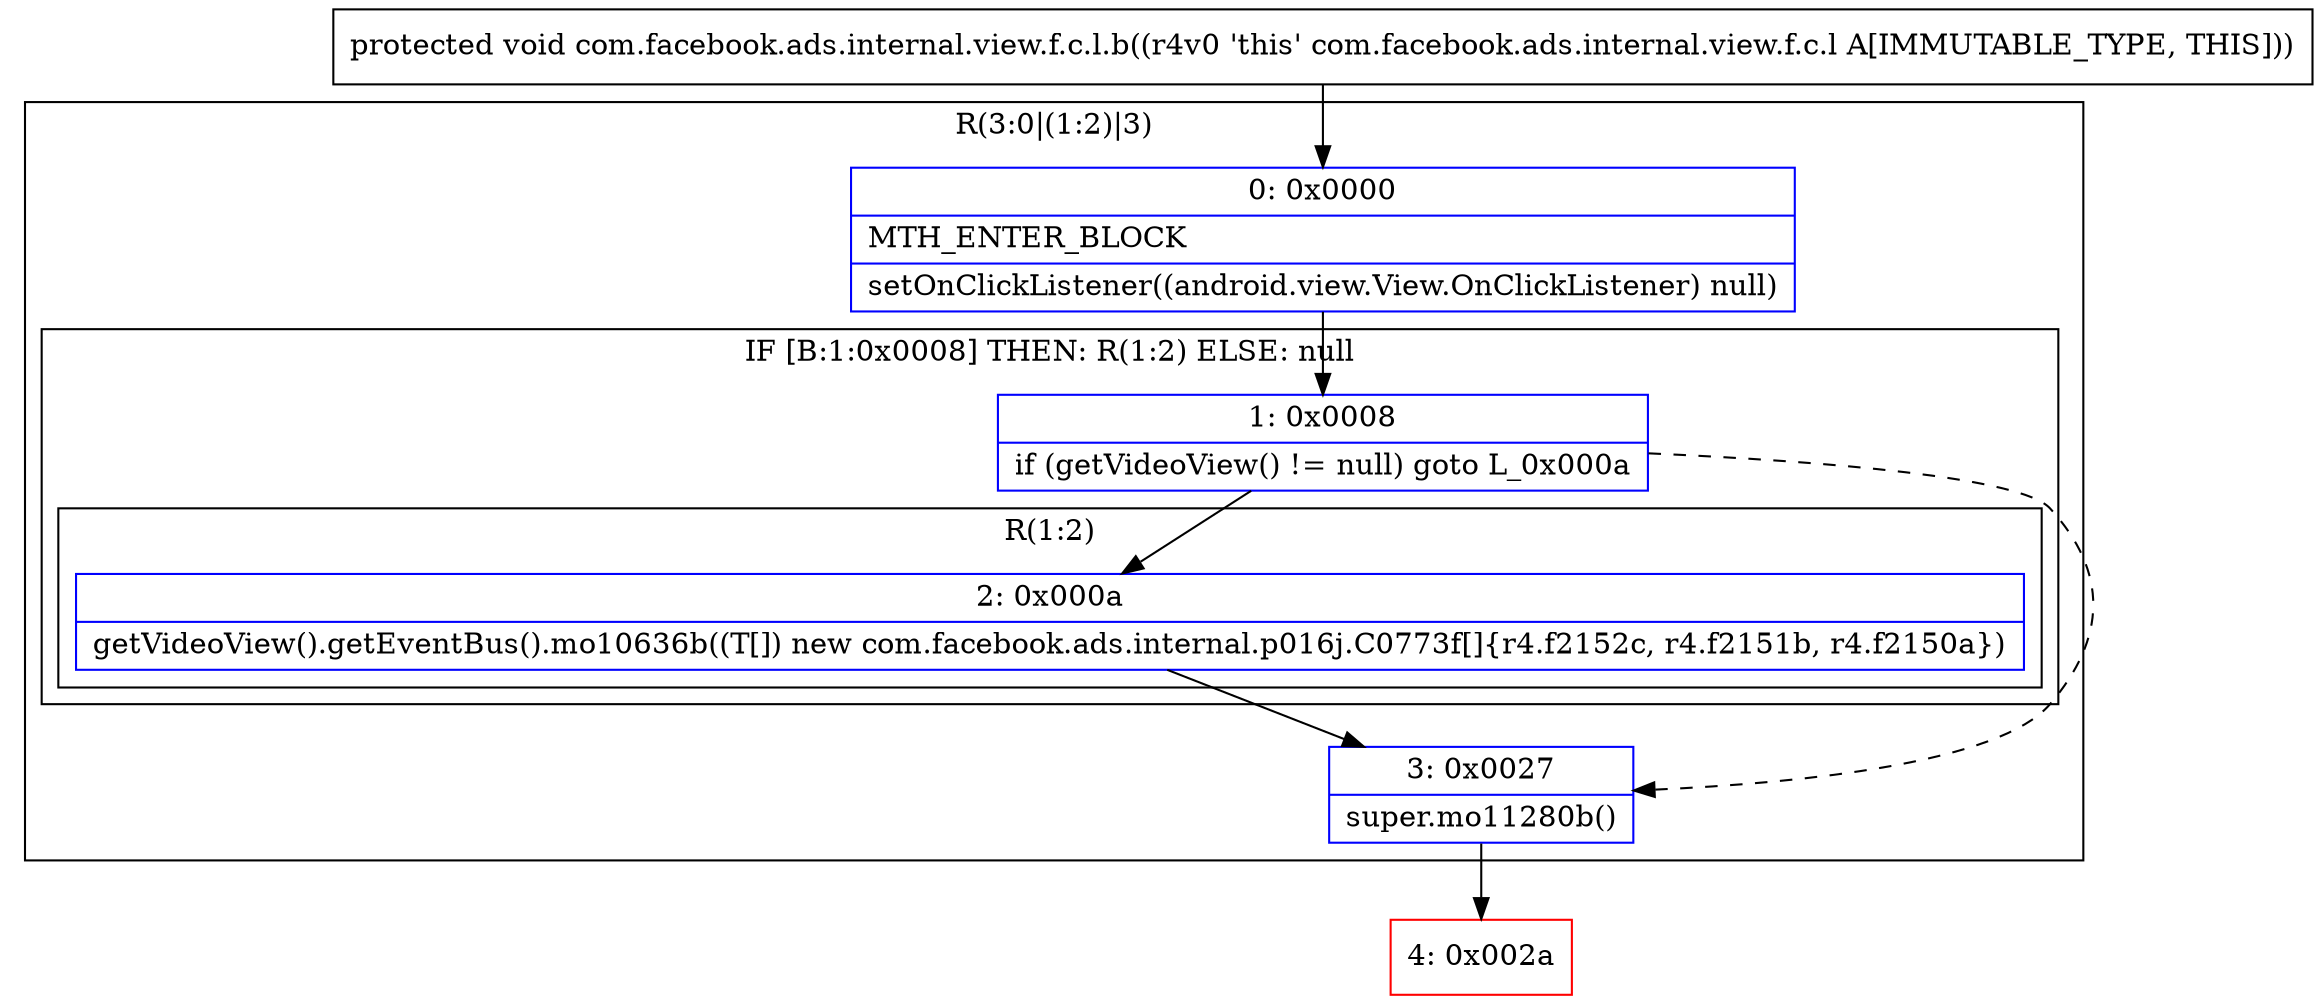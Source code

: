 digraph "CFG forcom.facebook.ads.internal.view.f.c.l.b()V" {
subgraph cluster_Region_955774699 {
label = "R(3:0|(1:2)|3)";
node [shape=record,color=blue];
Node_0 [shape=record,label="{0\:\ 0x0000|MTH_ENTER_BLOCK\l|setOnClickListener((android.view.View.OnClickListener) null)\l}"];
subgraph cluster_IfRegion_623766839 {
label = "IF [B:1:0x0008] THEN: R(1:2) ELSE: null";
node [shape=record,color=blue];
Node_1 [shape=record,label="{1\:\ 0x0008|if (getVideoView() != null) goto L_0x000a\l}"];
subgraph cluster_Region_285059358 {
label = "R(1:2)";
node [shape=record,color=blue];
Node_2 [shape=record,label="{2\:\ 0x000a|getVideoView().getEventBus().mo10636b((T[]) new com.facebook.ads.internal.p016j.C0773f[]\{r4.f2152c, r4.f2151b, r4.f2150a\})\l}"];
}
}
Node_3 [shape=record,label="{3\:\ 0x0027|super.mo11280b()\l}"];
}
Node_4 [shape=record,color=red,label="{4\:\ 0x002a}"];
MethodNode[shape=record,label="{protected void com.facebook.ads.internal.view.f.c.l.b((r4v0 'this' com.facebook.ads.internal.view.f.c.l A[IMMUTABLE_TYPE, THIS])) }"];
MethodNode -> Node_0;
Node_0 -> Node_1;
Node_1 -> Node_2;
Node_1 -> Node_3[style=dashed];
Node_2 -> Node_3;
Node_3 -> Node_4;
}

